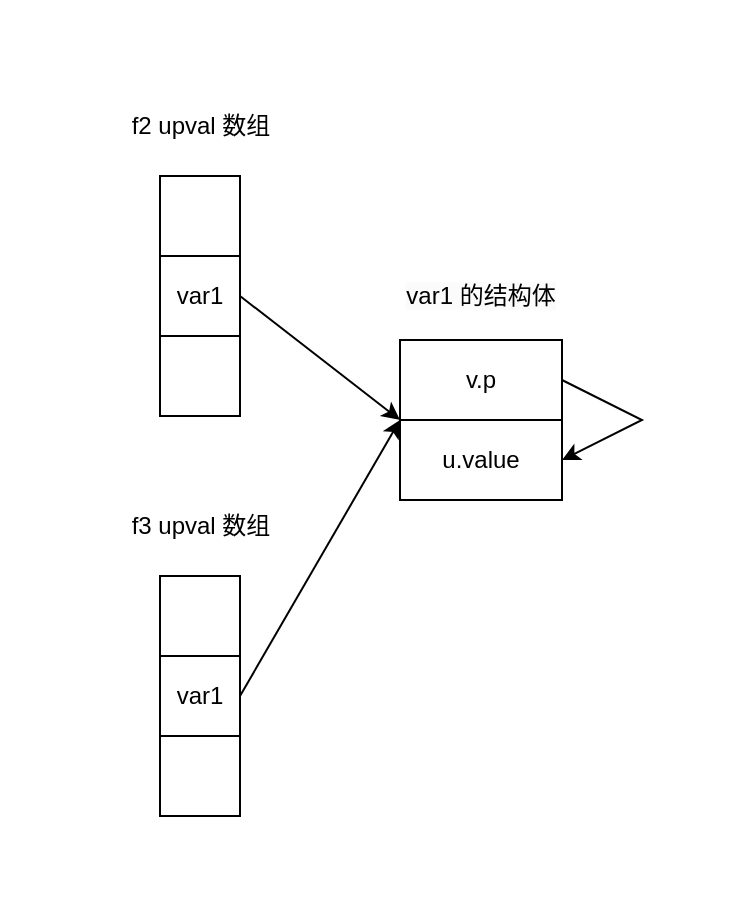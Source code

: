 <mxfile version="24.7.7">
  <diagram name="第 1 页" id="YC4EjjZBas67DzRlnTOu">
    <mxGraphModel dx="1213" dy="744" grid="1" gridSize="10" guides="1" tooltips="1" connect="1" arrows="1" fold="1" page="1" pageScale="1" pageWidth="827" pageHeight="1169" math="0" shadow="0">
      <root>
        <mxCell id="0" />
        <mxCell id="1" parent="0" />
        <mxCell id="PaJbGAHhxo6s9p65n8qS-1" value="" style="rounded=0;whiteSpace=wrap;html=1;strokeColor=none;fillColor=none;" vertex="1" parent="1">
          <mxGeometry x="119" y="110" width="371" height="450" as="geometry" />
        </mxCell>
        <mxCell id="PaJbGAHhxo6s9p65n8qS-2" value="" style="rounded=0;whiteSpace=wrap;html=1;" vertex="1" parent="1">
          <mxGeometry x="199" y="198" width="40" height="40" as="geometry" />
        </mxCell>
        <mxCell id="PaJbGAHhxo6s9p65n8qS-3" value="var1" style="rounded=0;whiteSpace=wrap;html=1;" vertex="1" parent="1">
          <mxGeometry x="199" y="238" width="40" height="40" as="geometry" />
        </mxCell>
        <mxCell id="PaJbGAHhxo6s9p65n8qS-4" value="" style="rounded=0;whiteSpace=wrap;html=1;" vertex="1" parent="1">
          <mxGeometry x="199" y="278" width="40" height="40" as="geometry" />
        </mxCell>
        <mxCell id="PaJbGAHhxo6s9p65n8qS-5" value="f2 upval 数组" style="text;html=1;align=center;verticalAlign=middle;resizable=0;points=[];autosize=1;strokeColor=none;fillColor=none;" vertex="1" parent="1">
          <mxGeometry x="174" y="158" width="90" height="30" as="geometry" />
        </mxCell>
        <mxCell id="PaJbGAHhxo6s9p65n8qS-6" value="" style="rounded=0;whiteSpace=wrap;html=1;" vertex="1" parent="1">
          <mxGeometry x="199" y="398" width="40" height="40" as="geometry" />
        </mxCell>
        <mxCell id="PaJbGAHhxo6s9p65n8qS-7" value="var1" style="rounded=0;whiteSpace=wrap;html=1;" vertex="1" parent="1">
          <mxGeometry x="199" y="438" width="40" height="40" as="geometry" />
        </mxCell>
        <mxCell id="PaJbGAHhxo6s9p65n8qS-8" value="" style="rounded=0;whiteSpace=wrap;html=1;" vertex="1" parent="1">
          <mxGeometry x="199" y="478" width="40" height="40" as="geometry" />
        </mxCell>
        <mxCell id="PaJbGAHhxo6s9p65n8qS-9" value="f3 upval 数组" style="text;html=1;align=center;verticalAlign=middle;resizable=0;points=[];autosize=1;strokeColor=none;fillColor=none;" vertex="1" parent="1">
          <mxGeometry x="174" y="358" width="90" height="30" as="geometry" />
        </mxCell>
        <mxCell id="PaJbGAHhxo6s9p65n8qS-18" value="" style="endArrow=classic;html=1;rounded=0;exitX=1;exitY=0.5;exitDx=0;exitDy=0;entryX=0;entryY=1;entryDx=0;entryDy=0;" edge="1" parent="1" source="PaJbGAHhxo6s9p65n8qS-3" target="PaJbGAHhxo6s9p65n8qS-12">
          <mxGeometry width="50" height="50" relative="1" as="geometry">
            <mxPoint x="469" y="418" as="sourcePoint" />
            <mxPoint x="519" y="368" as="targetPoint" />
          </mxGeometry>
        </mxCell>
        <mxCell id="PaJbGAHhxo6s9p65n8qS-19" value="" style="endArrow=classic;html=1;rounded=0;exitX=1;exitY=0.5;exitDx=0;exitDy=0;entryX=0;entryY=1;entryDx=0;entryDy=0;" edge="1" parent="1" source="PaJbGAHhxo6s9p65n8qS-7" target="PaJbGAHhxo6s9p65n8qS-12">
          <mxGeometry width="50" height="50" relative="1" as="geometry">
            <mxPoint x="469" y="418" as="sourcePoint" />
            <mxPoint x="519" y="368" as="targetPoint" />
          </mxGeometry>
        </mxCell>
        <mxCell id="PaJbGAHhxo6s9p65n8qS-22" value="&lt;span style=&quot;color: rgb(0, 0, 0); font-family: Helvetica; font-size: 12px; font-style: normal; font-variant-ligatures: normal; font-variant-caps: normal; font-weight: 400; letter-spacing: normal; orphans: 2; text-align: center; text-indent: 0px; text-transform: none; widows: 2; word-spacing: 0px; -webkit-text-stroke-width: 0px; white-space: normal; background-color: rgb(251, 251, 251); text-decoration-thickness: initial; text-decoration-style: initial; text-decoration-color: initial; display: inline !important; float: none;&quot;&gt;var1 的结构体&lt;/span&gt;" style="text;html=1;align=center;verticalAlign=middle;whiteSpace=wrap;rounded=0;" vertex="1" parent="1">
          <mxGeometry x="319" y="243" width="80.5" height="30" as="geometry" />
        </mxCell>
        <mxCell id="PaJbGAHhxo6s9p65n8qS-24" value="" style="group" vertex="1" connectable="0" parent="1">
          <mxGeometry x="319" y="280" width="81" height="80" as="geometry" />
        </mxCell>
        <mxCell id="PaJbGAHhxo6s9p65n8qS-12" value="v.p" style="rounded=0;whiteSpace=wrap;html=1;" vertex="1" parent="PaJbGAHhxo6s9p65n8qS-24">
          <mxGeometry width="81" height="40" as="geometry" />
        </mxCell>
        <mxCell id="PaJbGAHhxo6s9p65n8qS-23" value="u.value" style="rounded=0;whiteSpace=wrap;html=1;" vertex="1" parent="PaJbGAHhxo6s9p65n8qS-24">
          <mxGeometry y="40" width="81" height="40" as="geometry" />
        </mxCell>
        <mxCell id="PaJbGAHhxo6s9p65n8qS-26" value="" style="endArrow=classic;html=1;rounded=0;exitX=1;exitY=0.5;exitDx=0;exitDy=0;entryX=1;entryY=0.5;entryDx=0;entryDy=0;" edge="1" parent="PaJbGAHhxo6s9p65n8qS-24" source="PaJbGAHhxo6s9p65n8qS-12" target="PaJbGAHhxo6s9p65n8qS-23">
          <mxGeometry width="50" height="50" relative="1" as="geometry">
            <mxPoint x="71" y="130" as="sourcePoint" />
            <mxPoint x="91" y="60" as="targetPoint" />
            <Array as="points">
              <mxPoint x="121" y="40" />
            </Array>
          </mxGeometry>
        </mxCell>
      </root>
    </mxGraphModel>
  </diagram>
</mxfile>
